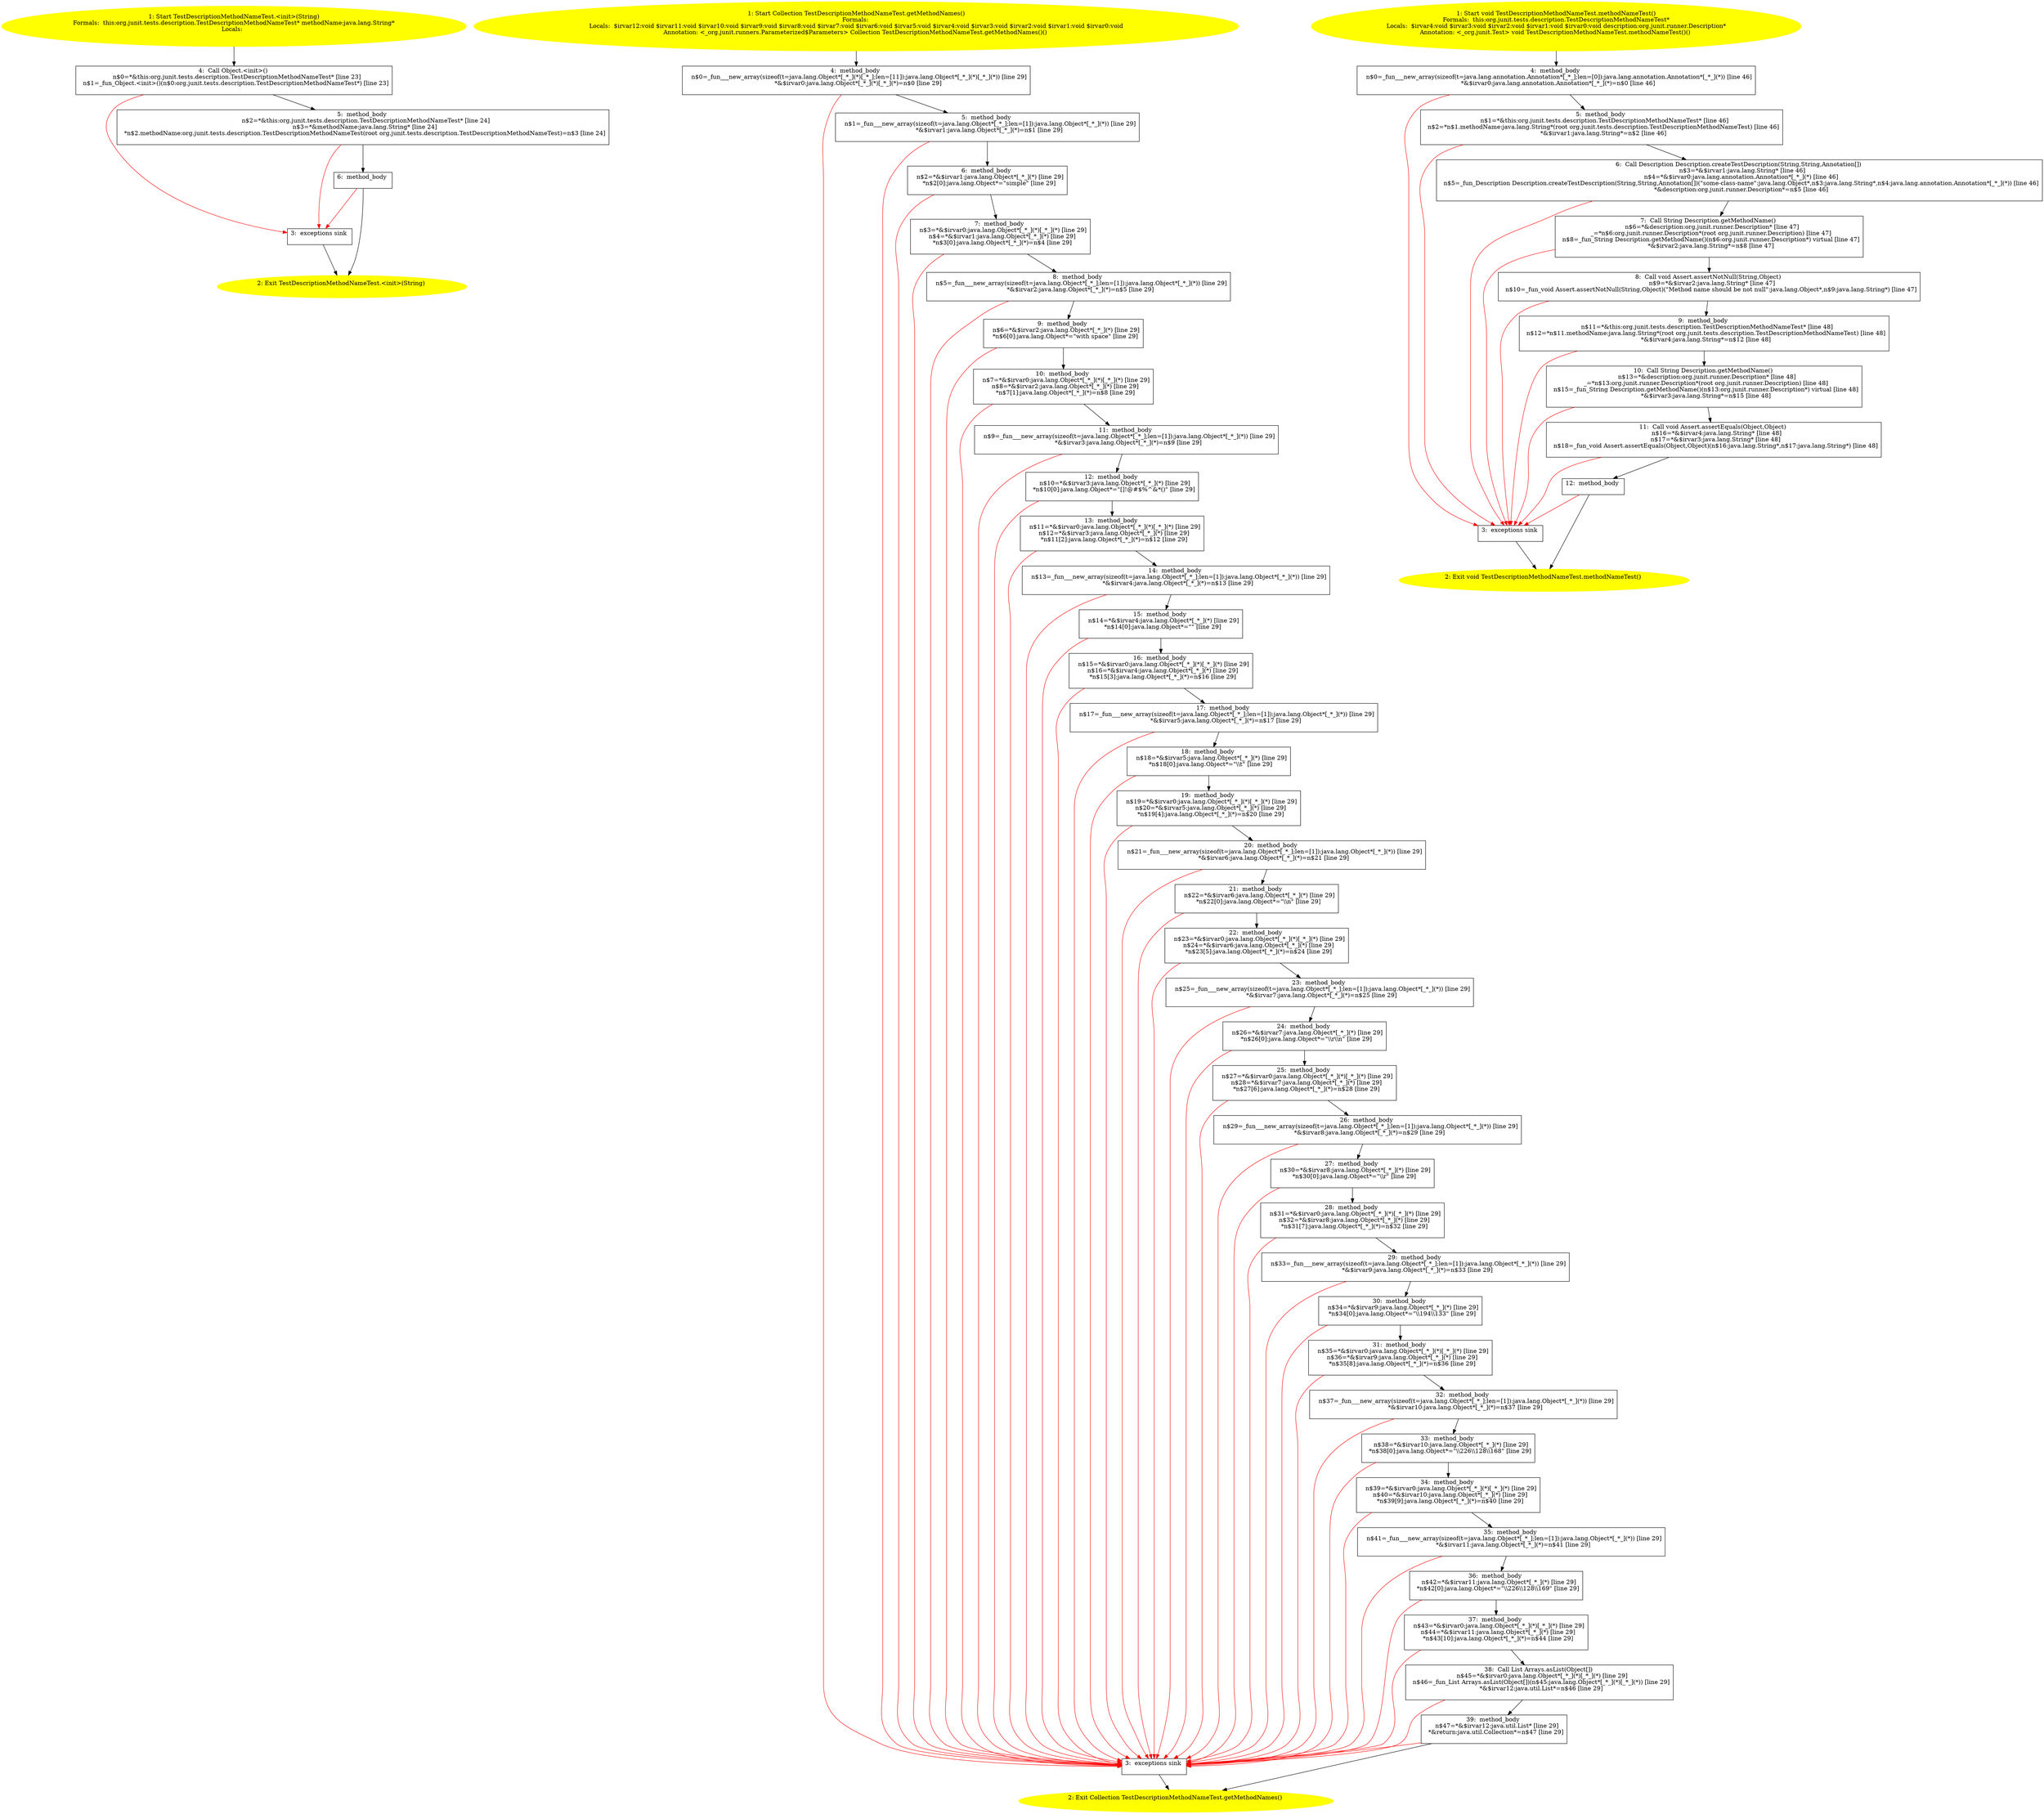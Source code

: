 /* @generated */
digraph cfg {
"org.junit.tests.description.TestDescriptionMethodNameTest.<init>(java.lang.String).e057eb1f409aa6b5078aa62b6afc8c45_1" [label="1: Start TestDescriptionMethodNameTest.<init>(String)\nFormals:  this:org.junit.tests.description.TestDescriptionMethodNameTest* methodName:java.lang.String*\nLocals:  \n  " color=yellow style=filled]
	

	 "org.junit.tests.description.TestDescriptionMethodNameTest.<init>(java.lang.String).e057eb1f409aa6b5078aa62b6afc8c45_1" -> "org.junit.tests.description.TestDescriptionMethodNameTest.<init>(java.lang.String).e057eb1f409aa6b5078aa62b6afc8c45_4" ;
"org.junit.tests.description.TestDescriptionMethodNameTest.<init>(java.lang.String).e057eb1f409aa6b5078aa62b6afc8c45_2" [label="2: Exit TestDescriptionMethodNameTest.<init>(String) \n  " color=yellow style=filled]
	

"org.junit.tests.description.TestDescriptionMethodNameTest.<init>(java.lang.String).e057eb1f409aa6b5078aa62b6afc8c45_3" [label="3:  exceptions sink \n  " shape="box"]
	

	 "org.junit.tests.description.TestDescriptionMethodNameTest.<init>(java.lang.String).e057eb1f409aa6b5078aa62b6afc8c45_3" -> "org.junit.tests.description.TestDescriptionMethodNameTest.<init>(java.lang.String).e057eb1f409aa6b5078aa62b6afc8c45_2" ;
"org.junit.tests.description.TestDescriptionMethodNameTest.<init>(java.lang.String).e057eb1f409aa6b5078aa62b6afc8c45_4" [label="4:  Call Object.<init>() \n   n$0=*&this:org.junit.tests.description.TestDescriptionMethodNameTest* [line 23]\n  n$1=_fun_Object.<init>()(n$0:org.junit.tests.description.TestDescriptionMethodNameTest*) [line 23]\n " shape="box"]
	

	 "org.junit.tests.description.TestDescriptionMethodNameTest.<init>(java.lang.String).e057eb1f409aa6b5078aa62b6afc8c45_4" -> "org.junit.tests.description.TestDescriptionMethodNameTest.<init>(java.lang.String).e057eb1f409aa6b5078aa62b6afc8c45_5" ;
	 "org.junit.tests.description.TestDescriptionMethodNameTest.<init>(java.lang.String).e057eb1f409aa6b5078aa62b6afc8c45_4" -> "org.junit.tests.description.TestDescriptionMethodNameTest.<init>(java.lang.String).e057eb1f409aa6b5078aa62b6afc8c45_3" [color="red" ];
"org.junit.tests.description.TestDescriptionMethodNameTest.<init>(java.lang.String).e057eb1f409aa6b5078aa62b6afc8c45_5" [label="5:  method_body \n   n$2=*&this:org.junit.tests.description.TestDescriptionMethodNameTest* [line 24]\n  n$3=*&methodName:java.lang.String* [line 24]\n  *n$2.methodName:org.junit.tests.description.TestDescriptionMethodNameTest(root org.junit.tests.description.TestDescriptionMethodNameTest)=n$3 [line 24]\n " shape="box"]
	

	 "org.junit.tests.description.TestDescriptionMethodNameTest.<init>(java.lang.String).e057eb1f409aa6b5078aa62b6afc8c45_5" -> "org.junit.tests.description.TestDescriptionMethodNameTest.<init>(java.lang.String).e057eb1f409aa6b5078aa62b6afc8c45_6" ;
	 "org.junit.tests.description.TestDescriptionMethodNameTest.<init>(java.lang.String).e057eb1f409aa6b5078aa62b6afc8c45_5" -> "org.junit.tests.description.TestDescriptionMethodNameTest.<init>(java.lang.String).e057eb1f409aa6b5078aa62b6afc8c45_3" [color="red" ];
"org.junit.tests.description.TestDescriptionMethodNameTest.<init>(java.lang.String).e057eb1f409aa6b5078aa62b6afc8c45_6" [label="6:  method_body \n  " shape="box"]
	

	 "org.junit.tests.description.TestDescriptionMethodNameTest.<init>(java.lang.String).e057eb1f409aa6b5078aa62b6afc8c45_6" -> "org.junit.tests.description.TestDescriptionMethodNameTest.<init>(java.lang.String).e057eb1f409aa6b5078aa62b6afc8c45_2" ;
	 "org.junit.tests.description.TestDescriptionMethodNameTest.<init>(java.lang.String).e057eb1f409aa6b5078aa62b6afc8c45_6" -> "org.junit.tests.description.TestDescriptionMethodNameTest.<init>(java.lang.String).e057eb1f409aa6b5078aa62b6afc8c45_3" [color="red" ];
"org.junit.tests.description.TestDescriptionMethodNameTest.getMethodNames():java.util.Collection.741c9919077178b4e77fc8629b3258a4_1" [label="1: Start Collection TestDescriptionMethodNameTest.getMethodNames()\nFormals: \nLocals:  $irvar12:void $irvar11:void $irvar10:void $irvar9:void $irvar8:void $irvar7:void $irvar6:void $irvar5:void $irvar4:void $irvar3:void $irvar2:void $irvar1:void $irvar0:void\nAnnotation: <_org.junit.runners.Parameterized$Parameters> Collection TestDescriptionMethodNameTest.getMethodNames()() \n  " color=yellow style=filled]
	

	 "org.junit.tests.description.TestDescriptionMethodNameTest.getMethodNames():java.util.Collection.741c9919077178b4e77fc8629b3258a4_1" -> "org.junit.tests.description.TestDescriptionMethodNameTest.getMethodNames():java.util.Collection.741c9919077178b4e77fc8629b3258a4_4" ;
"org.junit.tests.description.TestDescriptionMethodNameTest.getMethodNames():java.util.Collection.741c9919077178b4e77fc8629b3258a4_2" [label="2: Exit Collection TestDescriptionMethodNameTest.getMethodNames() \n  " color=yellow style=filled]
	

"org.junit.tests.description.TestDescriptionMethodNameTest.getMethodNames():java.util.Collection.741c9919077178b4e77fc8629b3258a4_3" [label="3:  exceptions sink \n  " shape="box"]
	

	 "org.junit.tests.description.TestDescriptionMethodNameTest.getMethodNames():java.util.Collection.741c9919077178b4e77fc8629b3258a4_3" -> "org.junit.tests.description.TestDescriptionMethodNameTest.getMethodNames():java.util.Collection.741c9919077178b4e77fc8629b3258a4_2" ;
"org.junit.tests.description.TestDescriptionMethodNameTest.getMethodNames():java.util.Collection.741c9919077178b4e77fc8629b3258a4_4" [label="4:  method_body \n   n$0=_fun___new_array(sizeof(t=java.lang.Object*[_*_](*)[_*_];len=[11]):java.lang.Object*[_*_](*)[_*_](*)) [line 29]\n  *&$irvar0:java.lang.Object*[_*_](*)[_*_](*)=n$0 [line 29]\n " shape="box"]
	

	 "org.junit.tests.description.TestDescriptionMethodNameTest.getMethodNames():java.util.Collection.741c9919077178b4e77fc8629b3258a4_4" -> "org.junit.tests.description.TestDescriptionMethodNameTest.getMethodNames():java.util.Collection.741c9919077178b4e77fc8629b3258a4_5" ;
	 "org.junit.tests.description.TestDescriptionMethodNameTest.getMethodNames():java.util.Collection.741c9919077178b4e77fc8629b3258a4_4" -> "org.junit.tests.description.TestDescriptionMethodNameTest.getMethodNames():java.util.Collection.741c9919077178b4e77fc8629b3258a4_3" [color="red" ];
"org.junit.tests.description.TestDescriptionMethodNameTest.getMethodNames():java.util.Collection.741c9919077178b4e77fc8629b3258a4_5" [label="5:  method_body \n   n$1=_fun___new_array(sizeof(t=java.lang.Object*[_*_];len=[1]):java.lang.Object*[_*_](*)) [line 29]\n  *&$irvar1:java.lang.Object*[_*_](*)=n$1 [line 29]\n " shape="box"]
	

	 "org.junit.tests.description.TestDescriptionMethodNameTest.getMethodNames():java.util.Collection.741c9919077178b4e77fc8629b3258a4_5" -> "org.junit.tests.description.TestDescriptionMethodNameTest.getMethodNames():java.util.Collection.741c9919077178b4e77fc8629b3258a4_6" ;
	 "org.junit.tests.description.TestDescriptionMethodNameTest.getMethodNames():java.util.Collection.741c9919077178b4e77fc8629b3258a4_5" -> "org.junit.tests.description.TestDescriptionMethodNameTest.getMethodNames():java.util.Collection.741c9919077178b4e77fc8629b3258a4_3" [color="red" ];
"org.junit.tests.description.TestDescriptionMethodNameTest.getMethodNames():java.util.Collection.741c9919077178b4e77fc8629b3258a4_6" [label="6:  method_body \n   n$2=*&$irvar1:java.lang.Object*[_*_](*) [line 29]\n  *n$2[0]:java.lang.Object*=\"simple\" [line 29]\n " shape="box"]
	

	 "org.junit.tests.description.TestDescriptionMethodNameTest.getMethodNames():java.util.Collection.741c9919077178b4e77fc8629b3258a4_6" -> "org.junit.tests.description.TestDescriptionMethodNameTest.getMethodNames():java.util.Collection.741c9919077178b4e77fc8629b3258a4_7" ;
	 "org.junit.tests.description.TestDescriptionMethodNameTest.getMethodNames():java.util.Collection.741c9919077178b4e77fc8629b3258a4_6" -> "org.junit.tests.description.TestDescriptionMethodNameTest.getMethodNames():java.util.Collection.741c9919077178b4e77fc8629b3258a4_3" [color="red" ];
"org.junit.tests.description.TestDescriptionMethodNameTest.getMethodNames():java.util.Collection.741c9919077178b4e77fc8629b3258a4_7" [label="7:  method_body \n   n$3=*&$irvar0:java.lang.Object*[_*_](*)[_*_](*) [line 29]\n  n$4=*&$irvar1:java.lang.Object*[_*_](*) [line 29]\n  *n$3[0]:java.lang.Object*[_*_](*)=n$4 [line 29]\n " shape="box"]
	

	 "org.junit.tests.description.TestDescriptionMethodNameTest.getMethodNames():java.util.Collection.741c9919077178b4e77fc8629b3258a4_7" -> "org.junit.tests.description.TestDescriptionMethodNameTest.getMethodNames():java.util.Collection.741c9919077178b4e77fc8629b3258a4_8" ;
	 "org.junit.tests.description.TestDescriptionMethodNameTest.getMethodNames():java.util.Collection.741c9919077178b4e77fc8629b3258a4_7" -> "org.junit.tests.description.TestDescriptionMethodNameTest.getMethodNames():java.util.Collection.741c9919077178b4e77fc8629b3258a4_3" [color="red" ];
"org.junit.tests.description.TestDescriptionMethodNameTest.getMethodNames():java.util.Collection.741c9919077178b4e77fc8629b3258a4_8" [label="8:  method_body \n   n$5=_fun___new_array(sizeof(t=java.lang.Object*[_*_];len=[1]):java.lang.Object*[_*_](*)) [line 29]\n  *&$irvar2:java.lang.Object*[_*_](*)=n$5 [line 29]\n " shape="box"]
	

	 "org.junit.tests.description.TestDescriptionMethodNameTest.getMethodNames():java.util.Collection.741c9919077178b4e77fc8629b3258a4_8" -> "org.junit.tests.description.TestDescriptionMethodNameTest.getMethodNames():java.util.Collection.741c9919077178b4e77fc8629b3258a4_9" ;
	 "org.junit.tests.description.TestDescriptionMethodNameTest.getMethodNames():java.util.Collection.741c9919077178b4e77fc8629b3258a4_8" -> "org.junit.tests.description.TestDescriptionMethodNameTest.getMethodNames():java.util.Collection.741c9919077178b4e77fc8629b3258a4_3" [color="red" ];
"org.junit.tests.description.TestDescriptionMethodNameTest.getMethodNames():java.util.Collection.741c9919077178b4e77fc8629b3258a4_9" [label="9:  method_body \n   n$6=*&$irvar2:java.lang.Object*[_*_](*) [line 29]\n  *n$6[0]:java.lang.Object*=\"with space\" [line 29]\n " shape="box"]
	

	 "org.junit.tests.description.TestDescriptionMethodNameTest.getMethodNames():java.util.Collection.741c9919077178b4e77fc8629b3258a4_9" -> "org.junit.tests.description.TestDescriptionMethodNameTest.getMethodNames():java.util.Collection.741c9919077178b4e77fc8629b3258a4_10" ;
	 "org.junit.tests.description.TestDescriptionMethodNameTest.getMethodNames():java.util.Collection.741c9919077178b4e77fc8629b3258a4_9" -> "org.junit.tests.description.TestDescriptionMethodNameTest.getMethodNames():java.util.Collection.741c9919077178b4e77fc8629b3258a4_3" [color="red" ];
"org.junit.tests.description.TestDescriptionMethodNameTest.getMethodNames():java.util.Collection.741c9919077178b4e77fc8629b3258a4_10" [label="10:  method_body \n   n$7=*&$irvar0:java.lang.Object*[_*_](*)[_*_](*) [line 29]\n  n$8=*&$irvar2:java.lang.Object*[_*_](*) [line 29]\n  *n$7[1]:java.lang.Object*[_*_](*)=n$8 [line 29]\n " shape="box"]
	

	 "org.junit.tests.description.TestDescriptionMethodNameTest.getMethodNames():java.util.Collection.741c9919077178b4e77fc8629b3258a4_10" -> "org.junit.tests.description.TestDescriptionMethodNameTest.getMethodNames():java.util.Collection.741c9919077178b4e77fc8629b3258a4_11" ;
	 "org.junit.tests.description.TestDescriptionMethodNameTest.getMethodNames():java.util.Collection.741c9919077178b4e77fc8629b3258a4_10" -> "org.junit.tests.description.TestDescriptionMethodNameTest.getMethodNames():java.util.Collection.741c9919077178b4e77fc8629b3258a4_3" [color="red" ];
"org.junit.tests.description.TestDescriptionMethodNameTest.getMethodNames():java.util.Collection.741c9919077178b4e77fc8629b3258a4_11" [label="11:  method_body \n   n$9=_fun___new_array(sizeof(t=java.lang.Object*[_*_];len=[1]):java.lang.Object*[_*_](*)) [line 29]\n  *&$irvar3:java.lang.Object*[_*_](*)=n$9 [line 29]\n " shape="box"]
	

	 "org.junit.tests.description.TestDescriptionMethodNameTest.getMethodNames():java.util.Collection.741c9919077178b4e77fc8629b3258a4_11" -> "org.junit.tests.description.TestDescriptionMethodNameTest.getMethodNames():java.util.Collection.741c9919077178b4e77fc8629b3258a4_12" ;
	 "org.junit.tests.description.TestDescriptionMethodNameTest.getMethodNames():java.util.Collection.741c9919077178b4e77fc8629b3258a4_11" -> "org.junit.tests.description.TestDescriptionMethodNameTest.getMethodNames():java.util.Collection.741c9919077178b4e77fc8629b3258a4_3" [color="red" ];
"org.junit.tests.description.TestDescriptionMethodNameTest.getMethodNames():java.util.Collection.741c9919077178b4e77fc8629b3258a4_12" [label="12:  method_body \n   n$10=*&$irvar3:java.lang.Object*[_*_](*) [line 29]\n  *n$10[0]:java.lang.Object*=\"[]!@#$%^&*()\" [line 29]\n " shape="box"]
	

	 "org.junit.tests.description.TestDescriptionMethodNameTest.getMethodNames():java.util.Collection.741c9919077178b4e77fc8629b3258a4_12" -> "org.junit.tests.description.TestDescriptionMethodNameTest.getMethodNames():java.util.Collection.741c9919077178b4e77fc8629b3258a4_13" ;
	 "org.junit.tests.description.TestDescriptionMethodNameTest.getMethodNames():java.util.Collection.741c9919077178b4e77fc8629b3258a4_12" -> "org.junit.tests.description.TestDescriptionMethodNameTest.getMethodNames():java.util.Collection.741c9919077178b4e77fc8629b3258a4_3" [color="red" ];
"org.junit.tests.description.TestDescriptionMethodNameTest.getMethodNames():java.util.Collection.741c9919077178b4e77fc8629b3258a4_13" [label="13:  method_body \n   n$11=*&$irvar0:java.lang.Object*[_*_](*)[_*_](*) [line 29]\n  n$12=*&$irvar3:java.lang.Object*[_*_](*) [line 29]\n  *n$11[2]:java.lang.Object*[_*_](*)=n$12 [line 29]\n " shape="box"]
	

	 "org.junit.tests.description.TestDescriptionMethodNameTest.getMethodNames():java.util.Collection.741c9919077178b4e77fc8629b3258a4_13" -> "org.junit.tests.description.TestDescriptionMethodNameTest.getMethodNames():java.util.Collection.741c9919077178b4e77fc8629b3258a4_14" ;
	 "org.junit.tests.description.TestDescriptionMethodNameTest.getMethodNames():java.util.Collection.741c9919077178b4e77fc8629b3258a4_13" -> "org.junit.tests.description.TestDescriptionMethodNameTest.getMethodNames():java.util.Collection.741c9919077178b4e77fc8629b3258a4_3" [color="red" ];
"org.junit.tests.description.TestDescriptionMethodNameTest.getMethodNames():java.util.Collection.741c9919077178b4e77fc8629b3258a4_14" [label="14:  method_body \n   n$13=_fun___new_array(sizeof(t=java.lang.Object*[_*_];len=[1]):java.lang.Object*[_*_](*)) [line 29]\n  *&$irvar4:java.lang.Object*[_*_](*)=n$13 [line 29]\n " shape="box"]
	

	 "org.junit.tests.description.TestDescriptionMethodNameTest.getMethodNames():java.util.Collection.741c9919077178b4e77fc8629b3258a4_14" -> "org.junit.tests.description.TestDescriptionMethodNameTest.getMethodNames():java.util.Collection.741c9919077178b4e77fc8629b3258a4_15" ;
	 "org.junit.tests.description.TestDescriptionMethodNameTest.getMethodNames():java.util.Collection.741c9919077178b4e77fc8629b3258a4_14" -> "org.junit.tests.description.TestDescriptionMethodNameTest.getMethodNames():java.util.Collection.741c9919077178b4e77fc8629b3258a4_3" [color="red" ];
"org.junit.tests.description.TestDescriptionMethodNameTest.getMethodNames():java.util.Collection.741c9919077178b4e77fc8629b3258a4_15" [label="15:  method_body \n   n$14=*&$irvar4:java.lang.Object*[_*_](*) [line 29]\n  *n$14[0]:java.lang.Object*=\"\" [line 29]\n " shape="box"]
	

	 "org.junit.tests.description.TestDescriptionMethodNameTest.getMethodNames():java.util.Collection.741c9919077178b4e77fc8629b3258a4_15" -> "org.junit.tests.description.TestDescriptionMethodNameTest.getMethodNames():java.util.Collection.741c9919077178b4e77fc8629b3258a4_16" ;
	 "org.junit.tests.description.TestDescriptionMethodNameTest.getMethodNames():java.util.Collection.741c9919077178b4e77fc8629b3258a4_15" -> "org.junit.tests.description.TestDescriptionMethodNameTest.getMethodNames():java.util.Collection.741c9919077178b4e77fc8629b3258a4_3" [color="red" ];
"org.junit.tests.description.TestDescriptionMethodNameTest.getMethodNames():java.util.Collection.741c9919077178b4e77fc8629b3258a4_16" [label="16:  method_body \n   n$15=*&$irvar0:java.lang.Object*[_*_](*)[_*_](*) [line 29]\n  n$16=*&$irvar4:java.lang.Object*[_*_](*) [line 29]\n  *n$15[3]:java.lang.Object*[_*_](*)=n$16 [line 29]\n " shape="box"]
	

	 "org.junit.tests.description.TestDescriptionMethodNameTest.getMethodNames():java.util.Collection.741c9919077178b4e77fc8629b3258a4_16" -> "org.junit.tests.description.TestDescriptionMethodNameTest.getMethodNames():java.util.Collection.741c9919077178b4e77fc8629b3258a4_17" ;
	 "org.junit.tests.description.TestDescriptionMethodNameTest.getMethodNames():java.util.Collection.741c9919077178b4e77fc8629b3258a4_16" -> "org.junit.tests.description.TestDescriptionMethodNameTest.getMethodNames():java.util.Collection.741c9919077178b4e77fc8629b3258a4_3" [color="red" ];
"org.junit.tests.description.TestDescriptionMethodNameTest.getMethodNames():java.util.Collection.741c9919077178b4e77fc8629b3258a4_17" [label="17:  method_body \n   n$17=_fun___new_array(sizeof(t=java.lang.Object*[_*_];len=[1]):java.lang.Object*[_*_](*)) [line 29]\n  *&$irvar5:java.lang.Object*[_*_](*)=n$17 [line 29]\n " shape="box"]
	

	 "org.junit.tests.description.TestDescriptionMethodNameTest.getMethodNames():java.util.Collection.741c9919077178b4e77fc8629b3258a4_17" -> "org.junit.tests.description.TestDescriptionMethodNameTest.getMethodNames():java.util.Collection.741c9919077178b4e77fc8629b3258a4_18" ;
	 "org.junit.tests.description.TestDescriptionMethodNameTest.getMethodNames():java.util.Collection.741c9919077178b4e77fc8629b3258a4_17" -> "org.junit.tests.description.TestDescriptionMethodNameTest.getMethodNames():java.util.Collection.741c9919077178b4e77fc8629b3258a4_3" [color="red" ];
"org.junit.tests.description.TestDescriptionMethodNameTest.getMethodNames():java.util.Collection.741c9919077178b4e77fc8629b3258a4_18" [label="18:  method_body \n   n$18=*&$irvar5:java.lang.Object*[_*_](*) [line 29]\n  *n$18[0]:java.lang.Object*=\"\\\\t\" [line 29]\n " shape="box"]
	

	 "org.junit.tests.description.TestDescriptionMethodNameTest.getMethodNames():java.util.Collection.741c9919077178b4e77fc8629b3258a4_18" -> "org.junit.tests.description.TestDescriptionMethodNameTest.getMethodNames():java.util.Collection.741c9919077178b4e77fc8629b3258a4_19" ;
	 "org.junit.tests.description.TestDescriptionMethodNameTest.getMethodNames():java.util.Collection.741c9919077178b4e77fc8629b3258a4_18" -> "org.junit.tests.description.TestDescriptionMethodNameTest.getMethodNames():java.util.Collection.741c9919077178b4e77fc8629b3258a4_3" [color="red" ];
"org.junit.tests.description.TestDescriptionMethodNameTest.getMethodNames():java.util.Collection.741c9919077178b4e77fc8629b3258a4_19" [label="19:  method_body \n   n$19=*&$irvar0:java.lang.Object*[_*_](*)[_*_](*) [line 29]\n  n$20=*&$irvar5:java.lang.Object*[_*_](*) [line 29]\n  *n$19[4]:java.lang.Object*[_*_](*)=n$20 [line 29]\n " shape="box"]
	

	 "org.junit.tests.description.TestDescriptionMethodNameTest.getMethodNames():java.util.Collection.741c9919077178b4e77fc8629b3258a4_19" -> "org.junit.tests.description.TestDescriptionMethodNameTest.getMethodNames():java.util.Collection.741c9919077178b4e77fc8629b3258a4_20" ;
	 "org.junit.tests.description.TestDescriptionMethodNameTest.getMethodNames():java.util.Collection.741c9919077178b4e77fc8629b3258a4_19" -> "org.junit.tests.description.TestDescriptionMethodNameTest.getMethodNames():java.util.Collection.741c9919077178b4e77fc8629b3258a4_3" [color="red" ];
"org.junit.tests.description.TestDescriptionMethodNameTest.getMethodNames():java.util.Collection.741c9919077178b4e77fc8629b3258a4_20" [label="20:  method_body \n   n$21=_fun___new_array(sizeof(t=java.lang.Object*[_*_];len=[1]):java.lang.Object*[_*_](*)) [line 29]\n  *&$irvar6:java.lang.Object*[_*_](*)=n$21 [line 29]\n " shape="box"]
	

	 "org.junit.tests.description.TestDescriptionMethodNameTest.getMethodNames():java.util.Collection.741c9919077178b4e77fc8629b3258a4_20" -> "org.junit.tests.description.TestDescriptionMethodNameTest.getMethodNames():java.util.Collection.741c9919077178b4e77fc8629b3258a4_21" ;
	 "org.junit.tests.description.TestDescriptionMethodNameTest.getMethodNames():java.util.Collection.741c9919077178b4e77fc8629b3258a4_20" -> "org.junit.tests.description.TestDescriptionMethodNameTest.getMethodNames():java.util.Collection.741c9919077178b4e77fc8629b3258a4_3" [color="red" ];
"org.junit.tests.description.TestDescriptionMethodNameTest.getMethodNames():java.util.Collection.741c9919077178b4e77fc8629b3258a4_21" [label="21:  method_body \n   n$22=*&$irvar6:java.lang.Object*[_*_](*) [line 29]\n  *n$22[0]:java.lang.Object*=\"\\\\n\" [line 29]\n " shape="box"]
	

	 "org.junit.tests.description.TestDescriptionMethodNameTest.getMethodNames():java.util.Collection.741c9919077178b4e77fc8629b3258a4_21" -> "org.junit.tests.description.TestDescriptionMethodNameTest.getMethodNames():java.util.Collection.741c9919077178b4e77fc8629b3258a4_22" ;
	 "org.junit.tests.description.TestDescriptionMethodNameTest.getMethodNames():java.util.Collection.741c9919077178b4e77fc8629b3258a4_21" -> "org.junit.tests.description.TestDescriptionMethodNameTest.getMethodNames():java.util.Collection.741c9919077178b4e77fc8629b3258a4_3" [color="red" ];
"org.junit.tests.description.TestDescriptionMethodNameTest.getMethodNames():java.util.Collection.741c9919077178b4e77fc8629b3258a4_22" [label="22:  method_body \n   n$23=*&$irvar0:java.lang.Object*[_*_](*)[_*_](*) [line 29]\n  n$24=*&$irvar6:java.lang.Object*[_*_](*) [line 29]\n  *n$23[5]:java.lang.Object*[_*_](*)=n$24 [line 29]\n " shape="box"]
	

	 "org.junit.tests.description.TestDescriptionMethodNameTest.getMethodNames():java.util.Collection.741c9919077178b4e77fc8629b3258a4_22" -> "org.junit.tests.description.TestDescriptionMethodNameTest.getMethodNames():java.util.Collection.741c9919077178b4e77fc8629b3258a4_23" ;
	 "org.junit.tests.description.TestDescriptionMethodNameTest.getMethodNames():java.util.Collection.741c9919077178b4e77fc8629b3258a4_22" -> "org.junit.tests.description.TestDescriptionMethodNameTest.getMethodNames():java.util.Collection.741c9919077178b4e77fc8629b3258a4_3" [color="red" ];
"org.junit.tests.description.TestDescriptionMethodNameTest.getMethodNames():java.util.Collection.741c9919077178b4e77fc8629b3258a4_23" [label="23:  method_body \n   n$25=_fun___new_array(sizeof(t=java.lang.Object*[_*_];len=[1]):java.lang.Object*[_*_](*)) [line 29]\n  *&$irvar7:java.lang.Object*[_*_](*)=n$25 [line 29]\n " shape="box"]
	

	 "org.junit.tests.description.TestDescriptionMethodNameTest.getMethodNames():java.util.Collection.741c9919077178b4e77fc8629b3258a4_23" -> "org.junit.tests.description.TestDescriptionMethodNameTest.getMethodNames():java.util.Collection.741c9919077178b4e77fc8629b3258a4_24" ;
	 "org.junit.tests.description.TestDescriptionMethodNameTest.getMethodNames():java.util.Collection.741c9919077178b4e77fc8629b3258a4_23" -> "org.junit.tests.description.TestDescriptionMethodNameTest.getMethodNames():java.util.Collection.741c9919077178b4e77fc8629b3258a4_3" [color="red" ];
"org.junit.tests.description.TestDescriptionMethodNameTest.getMethodNames():java.util.Collection.741c9919077178b4e77fc8629b3258a4_24" [label="24:  method_body \n   n$26=*&$irvar7:java.lang.Object*[_*_](*) [line 29]\n  *n$26[0]:java.lang.Object*=\"\\\\r\\\\n\" [line 29]\n " shape="box"]
	

	 "org.junit.tests.description.TestDescriptionMethodNameTest.getMethodNames():java.util.Collection.741c9919077178b4e77fc8629b3258a4_24" -> "org.junit.tests.description.TestDescriptionMethodNameTest.getMethodNames():java.util.Collection.741c9919077178b4e77fc8629b3258a4_25" ;
	 "org.junit.tests.description.TestDescriptionMethodNameTest.getMethodNames():java.util.Collection.741c9919077178b4e77fc8629b3258a4_24" -> "org.junit.tests.description.TestDescriptionMethodNameTest.getMethodNames():java.util.Collection.741c9919077178b4e77fc8629b3258a4_3" [color="red" ];
"org.junit.tests.description.TestDescriptionMethodNameTest.getMethodNames():java.util.Collection.741c9919077178b4e77fc8629b3258a4_25" [label="25:  method_body \n   n$27=*&$irvar0:java.lang.Object*[_*_](*)[_*_](*) [line 29]\n  n$28=*&$irvar7:java.lang.Object*[_*_](*) [line 29]\n  *n$27[6]:java.lang.Object*[_*_](*)=n$28 [line 29]\n " shape="box"]
	

	 "org.junit.tests.description.TestDescriptionMethodNameTest.getMethodNames():java.util.Collection.741c9919077178b4e77fc8629b3258a4_25" -> "org.junit.tests.description.TestDescriptionMethodNameTest.getMethodNames():java.util.Collection.741c9919077178b4e77fc8629b3258a4_26" ;
	 "org.junit.tests.description.TestDescriptionMethodNameTest.getMethodNames():java.util.Collection.741c9919077178b4e77fc8629b3258a4_25" -> "org.junit.tests.description.TestDescriptionMethodNameTest.getMethodNames():java.util.Collection.741c9919077178b4e77fc8629b3258a4_3" [color="red" ];
"org.junit.tests.description.TestDescriptionMethodNameTest.getMethodNames():java.util.Collection.741c9919077178b4e77fc8629b3258a4_26" [label="26:  method_body \n   n$29=_fun___new_array(sizeof(t=java.lang.Object*[_*_];len=[1]):java.lang.Object*[_*_](*)) [line 29]\n  *&$irvar8:java.lang.Object*[_*_](*)=n$29 [line 29]\n " shape="box"]
	

	 "org.junit.tests.description.TestDescriptionMethodNameTest.getMethodNames():java.util.Collection.741c9919077178b4e77fc8629b3258a4_26" -> "org.junit.tests.description.TestDescriptionMethodNameTest.getMethodNames():java.util.Collection.741c9919077178b4e77fc8629b3258a4_27" ;
	 "org.junit.tests.description.TestDescriptionMethodNameTest.getMethodNames():java.util.Collection.741c9919077178b4e77fc8629b3258a4_26" -> "org.junit.tests.description.TestDescriptionMethodNameTest.getMethodNames():java.util.Collection.741c9919077178b4e77fc8629b3258a4_3" [color="red" ];
"org.junit.tests.description.TestDescriptionMethodNameTest.getMethodNames():java.util.Collection.741c9919077178b4e77fc8629b3258a4_27" [label="27:  method_body \n   n$30=*&$irvar8:java.lang.Object*[_*_](*) [line 29]\n  *n$30[0]:java.lang.Object*=\"\\\\r\" [line 29]\n " shape="box"]
	

	 "org.junit.tests.description.TestDescriptionMethodNameTest.getMethodNames():java.util.Collection.741c9919077178b4e77fc8629b3258a4_27" -> "org.junit.tests.description.TestDescriptionMethodNameTest.getMethodNames():java.util.Collection.741c9919077178b4e77fc8629b3258a4_28" ;
	 "org.junit.tests.description.TestDescriptionMethodNameTest.getMethodNames():java.util.Collection.741c9919077178b4e77fc8629b3258a4_27" -> "org.junit.tests.description.TestDescriptionMethodNameTest.getMethodNames():java.util.Collection.741c9919077178b4e77fc8629b3258a4_3" [color="red" ];
"org.junit.tests.description.TestDescriptionMethodNameTest.getMethodNames():java.util.Collection.741c9919077178b4e77fc8629b3258a4_28" [label="28:  method_body \n   n$31=*&$irvar0:java.lang.Object*[_*_](*)[_*_](*) [line 29]\n  n$32=*&$irvar8:java.lang.Object*[_*_](*) [line 29]\n  *n$31[7]:java.lang.Object*[_*_](*)=n$32 [line 29]\n " shape="box"]
	

	 "org.junit.tests.description.TestDescriptionMethodNameTest.getMethodNames():java.util.Collection.741c9919077178b4e77fc8629b3258a4_28" -> "org.junit.tests.description.TestDescriptionMethodNameTest.getMethodNames():java.util.Collection.741c9919077178b4e77fc8629b3258a4_29" ;
	 "org.junit.tests.description.TestDescriptionMethodNameTest.getMethodNames():java.util.Collection.741c9919077178b4e77fc8629b3258a4_28" -> "org.junit.tests.description.TestDescriptionMethodNameTest.getMethodNames():java.util.Collection.741c9919077178b4e77fc8629b3258a4_3" [color="red" ];
"org.junit.tests.description.TestDescriptionMethodNameTest.getMethodNames():java.util.Collection.741c9919077178b4e77fc8629b3258a4_29" [label="29:  method_body \n   n$33=_fun___new_array(sizeof(t=java.lang.Object*[_*_];len=[1]):java.lang.Object*[_*_](*)) [line 29]\n  *&$irvar9:java.lang.Object*[_*_](*)=n$33 [line 29]\n " shape="box"]
	

	 "org.junit.tests.description.TestDescriptionMethodNameTest.getMethodNames():java.util.Collection.741c9919077178b4e77fc8629b3258a4_29" -> "org.junit.tests.description.TestDescriptionMethodNameTest.getMethodNames():java.util.Collection.741c9919077178b4e77fc8629b3258a4_30" ;
	 "org.junit.tests.description.TestDescriptionMethodNameTest.getMethodNames():java.util.Collection.741c9919077178b4e77fc8629b3258a4_29" -> "org.junit.tests.description.TestDescriptionMethodNameTest.getMethodNames():java.util.Collection.741c9919077178b4e77fc8629b3258a4_3" [color="red" ];
"org.junit.tests.description.TestDescriptionMethodNameTest.getMethodNames():java.util.Collection.741c9919077178b4e77fc8629b3258a4_30" [label="30:  method_body \n   n$34=*&$irvar9:java.lang.Object*[_*_](*) [line 29]\n  *n$34[0]:java.lang.Object*=\"\\\\194\\\\133\" [line 29]\n " shape="box"]
	

	 "org.junit.tests.description.TestDescriptionMethodNameTest.getMethodNames():java.util.Collection.741c9919077178b4e77fc8629b3258a4_30" -> "org.junit.tests.description.TestDescriptionMethodNameTest.getMethodNames():java.util.Collection.741c9919077178b4e77fc8629b3258a4_31" ;
	 "org.junit.tests.description.TestDescriptionMethodNameTest.getMethodNames():java.util.Collection.741c9919077178b4e77fc8629b3258a4_30" -> "org.junit.tests.description.TestDescriptionMethodNameTest.getMethodNames():java.util.Collection.741c9919077178b4e77fc8629b3258a4_3" [color="red" ];
"org.junit.tests.description.TestDescriptionMethodNameTest.getMethodNames():java.util.Collection.741c9919077178b4e77fc8629b3258a4_31" [label="31:  method_body \n   n$35=*&$irvar0:java.lang.Object*[_*_](*)[_*_](*) [line 29]\n  n$36=*&$irvar9:java.lang.Object*[_*_](*) [line 29]\n  *n$35[8]:java.lang.Object*[_*_](*)=n$36 [line 29]\n " shape="box"]
	

	 "org.junit.tests.description.TestDescriptionMethodNameTest.getMethodNames():java.util.Collection.741c9919077178b4e77fc8629b3258a4_31" -> "org.junit.tests.description.TestDescriptionMethodNameTest.getMethodNames():java.util.Collection.741c9919077178b4e77fc8629b3258a4_32" ;
	 "org.junit.tests.description.TestDescriptionMethodNameTest.getMethodNames():java.util.Collection.741c9919077178b4e77fc8629b3258a4_31" -> "org.junit.tests.description.TestDescriptionMethodNameTest.getMethodNames():java.util.Collection.741c9919077178b4e77fc8629b3258a4_3" [color="red" ];
"org.junit.tests.description.TestDescriptionMethodNameTest.getMethodNames():java.util.Collection.741c9919077178b4e77fc8629b3258a4_32" [label="32:  method_body \n   n$37=_fun___new_array(sizeof(t=java.lang.Object*[_*_];len=[1]):java.lang.Object*[_*_](*)) [line 29]\n  *&$irvar10:java.lang.Object*[_*_](*)=n$37 [line 29]\n " shape="box"]
	

	 "org.junit.tests.description.TestDescriptionMethodNameTest.getMethodNames():java.util.Collection.741c9919077178b4e77fc8629b3258a4_32" -> "org.junit.tests.description.TestDescriptionMethodNameTest.getMethodNames():java.util.Collection.741c9919077178b4e77fc8629b3258a4_33" ;
	 "org.junit.tests.description.TestDescriptionMethodNameTest.getMethodNames():java.util.Collection.741c9919077178b4e77fc8629b3258a4_32" -> "org.junit.tests.description.TestDescriptionMethodNameTest.getMethodNames():java.util.Collection.741c9919077178b4e77fc8629b3258a4_3" [color="red" ];
"org.junit.tests.description.TestDescriptionMethodNameTest.getMethodNames():java.util.Collection.741c9919077178b4e77fc8629b3258a4_33" [label="33:  method_body \n   n$38=*&$irvar10:java.lang.Object*[_*_](*) [line 29]\n  *n$38[0]:java.lang.Object*=\"\\\\226\\\\128\\\\168\" [line 29]\n " shape="box"]
	

	 "org.junit.tests.description.TestDescriptionMethodNameTest.getMethodNames():java.util.Collection.741c9919077178b4e77fc8629b3258a4_33" -> "org.junit.tests.description.TestDescriptionMethodNameTest.getMethodNames():java.util.Collection.741c9919077178b4e77fc8629b3258a4_34" ;
	 "org.junit.tests.description.TestDescriptionMethodNameTest.getMethodNames():java.util.Collection.741c9919077178b4e77fc8629b3258a4_33" -> "org.junit.tests.description.TestDescriptionMethodNameTest.getMethodNames():java.util.Collection.741c9919077178b4e77fc8629b3258a4_3" [color="red" ];
"org.junit.tests.description.TestDescriptionMethodNameTest.getMethodNames():java.util.Collection.741c9919077178b4e77fc8629b3258a4_34" [label="34:  method_body \n   n$39=*&$irvar0:java.lang.Object*[_*_](*)[_*_](*) [line 29]\n  n$40=*&$irvar10:java.lang.Object*[_*_](*) [line 29]\n  *n$39[9]:java.lang.Object*[_*_](*)=n$40 [line 29]\n " shape="box"]
	

	 "org.junit.tests.description.TestDescriptionMethodNameTest.getMethodNames():java.util.Collection.741c9919077178b4e77fc8629b3258a4_34" -> "org.junit.tests.description.TestDescriptionMethodNameTest.getMethodNames():java.util.Collection.741c9919077178b4e77fc8629b3258a4_35" ;
	 "org.junit.tests.description.TestDescriptionMethodNameTest.getMethodNames():java.util.Collection.741c9919077178b4e77fc8629b3258a4_34" -> "org.junit.tests.description.TestDescriptionMethodNameTest.getMethodNames():java.util.Collection.741c9919077178b4e77fc8629b3258a4_3" [color="red" ];
"org.junit.tests.description.TestDescriptionMethodNameTest.getMethodNames():java.util.Collection.741c9919077178b4e77fc8629b3258a4_35" [label="35:  method_body \n   n$41=_fun___new_array(sizeof(t=java.lang.Object*[_*_];len=[1]):java.lang.Object*[_*_](*)) [line 29]\n  *&$irvar11:java.lang.Object*[_*_](*)=n$41 [line 29]\n " shape="box"]
	

	 "org.junit.tests.description.TestDescriptionMethodNameTest.getMethodNames():java.util.Collection.741c9919077178b4e77fc8629b3258a4_35" -> "org.junit.tests.description.TestDescriptionMethodNameTest.getMethodNames():java.util.Collection.741c9919077178b4e77fc8629b3258a4_36" ;
	 "org.junit.tests.description.TestDescriptionMethodNameTest.getMethodNames():java.util.Collection.741c9919077178b4e77fc8629b3258a4_35" -> "org.junit.tests.description.TestDescriptionMethodNameTest.getMethodNames():java.util.Collection.741c9919077178b4e77fc8629b3258a4_3" [color="red" ];
"org.junit.tests.description.TestDescriptionMethodNameTest.getMethodNames():java.util.Collection.741c9919077178b4e77fc8629b3258a4_36" [label="36:  method_body \n   n$42=*&$irvar11:java.lang.Object*[_*_](*) [line 29]\n  *n$42[0]:java.lang.Object*=\"\\\\226\\\\128\\\\169\" [line 29]\n " shape="box"]
	

	 "org.junit.tests.description.TestDescriptionMethodNameTest.getMethodNames():java.util.Collection.741c9919077178b4e77fc8629b3258a4_36" -> "org.junit.tests.description.TestDescriptionMethodNameTest.getMethodNames():java.util.Collection.741c9919077178b4e77fc8629b3258a4_37" ;
	 "org.junit.tests.description.TestDescriptionMethodNameTest.getMethodNames():java.util.Collection.741c9919077178b4e77fc8629b3258a4_36" -> "org.junit.tests.description.TestDescriptionMethodNameTest.getMethodNames():java.util.Collection.741c9919077178b4e77fc8629b3258a4_3" [color="red" ];
"org.junit.tests.description.TestDescriptionMethodNameTest.getMethodNames():java.util.Collection.741c9919077178b4e77fc8629b3258a4_37" [label="37:  method_body \n   n$43=*&$irvar0:java.lang.Object*[_*_](*)[_*_](*) [line 29]\n  n$44=*&$irvar11:java.lang.Object*[_*_](*) [line 29]\n  *n$43[10]:java.lang.Object*[_*_](*)=n$44 [line 29]\n " shape="box"]
	

	 "org.junit.tests.description.TestDescriptionMethodNameTest.getMethodNames():java.util.Collection.741c9919077178b4e77fc8629b3258a4_37" -> "org.junit.tests.description.TestDescriptionMethodNameTest.getMethodNames():java.util.Collection.741c9919077178b4e77fc8629b3258a4_38" ;
	 "org.junit.tests.description.TestDescriptionMethodNameTest.getMethodNames():java.util.Collection.741c9919077178b4e77fc8629b3258a4_37" -> "org.junit.tests.description.TestDescriptionMethodNameTest.getMethodNames():java.util.Collection.741c9919077178b4e77fc8629b3258a4_3" [color="red" ];
"org.junit.tests.description.TestDescriptionMethodNameTest.getMethodNames():java.util.Collection.741c9919077178b4e77fc8629b3258a4_38" [label="38:  Call List Arrays.asList(Object[]) \n   n$45=*&$irvar0:java.lang.Object*[_*_](*)[_*_](*) [line 29]\n  n$46=_fun_List Arrays.asList(Object[])(n$45:java.lang.Object*[_*_](*)[_*_](*)) [line 29]\n  *&$irvar12:java.util.List*=n$46 [line 29]\n " shape="box"]
	

	 "org.junit.tests.description.TestDescriptionMethodNameTest.getMethodNames():java.util.Collection.741c9919077178b4e77fc8629b3258a4_38" -> "org.junit.tests.description.TestDescriptionMethodNameTest.getMethodNames():java.util.Collection.741c9919077178b4e77fc8629b3258a4_39" ;
	 "org.junit.tests.description.TestDescriptionMethodNameTest.getMethodNames():java.util.Collection.741c9919077178b4e77fc8629b3258a4_38" -> "org.junit.tests.description.TestDescriptionMethodNameTest.getMethodNames():java.util.Collection.741c9919077178b4e77fc8629b3258a4_3" [color="red" ];
"org.junit.tests.description.TestDescriptionMethodNameTest.getMethodNames():java.util.Collection.741c9919077178b4e77fc8629b3258a4_39" [label="39:  method_body \n   n$47=*&$irvar12:java.util.List* [line 29]\n  *&return:java.util.Collection*=n$47 [line 29]\n " shape="box"]
	

	 "org.junit.tests.description.TestDescriptionMethodNameTest.getMethodNames():java.util.Collection.741c9919077178b4e77fc8629b3258a4_39" -> "org.junit.tests.description.TestDescriptionMethodNameTest.getMethodNames():java.util.Collection.741c9919077178b4e77fc8629b3258a4_2" ;
	 "org.junit.tests.description.TestDescriptionMethodNameTest.getMethodNames():java.util.Collection.741c9919077178b4e77fc8629b3258a4_39" -> "org.junit.tests.description.TestDescriptionMethodNameTest.getMethodNames():java.util.Collection.741c9919077178b4e77fc8629b3258a4_3" [color="red" ];
"org.junit.tests.description.TestDescriptionMethodNameTest.methodNameTest():void.a4364b122ff1da40afa013a334b0e16f_1" [label="1: Start void TestDescriptionMethodNameTest.methodNameTest()\nFormals:  this:org.junit.tests.description.TestDescriptionMethodNameTest*\nLocals:  $irvar4:void $irvar3:void $irvar2:void $irvar1:void $irvar0:void description:org.junit.runner.Description*\nAnnotation: <_org.junit.Test> void TestDescriptionMethodNameTest.methodNameTest()() \n  " color=yellow style=filled]
	

	 "org.junit.tests.description.TestDescriptionMethodNameTest.methodNameTest():void.a4364b122ff1da40afa013a334b0e16f_1" -> "org.junit.tests.description.TestDescriptionMethodNameTest.methodNameTest():void.a4364b122ff1da40afa013a334b0e16f_4" ;
"org.junit.tests.description.TestDescriptionMethodNameTest.methodNameTest():void.a4364b122ff1da40afa013a334b0e16f_2" [label="2: Exit void TestDescriptionMethodNameTest.methodNameTest() \n  " color=yellow style=filled]
	

"org.junit.tests.description.TestDescriptionMethodNameTest.methodNameTest():void.a4364b122ff1da40afa013a334b0e16f_3" [label="3:  exceptions sink \n  " shape="box"]
	

	 "org.junit.tests.description.TestDescriptionMethodNameTest.methodNameTest():void.a4364b122ff1da40afa013a334b0e16f_3" -> "org.junit.tests.description.TestDescriptionMethodNameTest.methodNameTest():void.a4364b122ff1da40afa013a334b0e16f_2" ;
"org.junit.tests.description.TestDescriptionMethodNameTest.methodNameTest():void.a4364b122ff1da40afa013a334b0e16f_4" [label="4:  method_body \n   n$0=_fun___new_array(sizeof(t=java.lang.annotation.Annotation*[_*_];len=[0]):java.lang.annotation.Annotation*[_*_](*)) [line 46]\n  *&$irvar0:java.lang.annotation.Annotation*[_*_](*)=n$0 [line 46]\n " shape="box"]
	

	 "org.junit.tests.description.TestDescriptionMethodNameTest.methodNameTest():void.a4364b122ff1da40afa013a334b0e16f_4" -> "org.junit.tests.description.TestDescriptionMethodNameTest.methodNameTest():void.a4364b122ff1da40afa013a334b0e16f_5" ;
	 "org.junit.tests.description.TestDescriptionMethodNameTest.methodNameTest():void.a4364b122ff1da40afa013a334b0e16f_4" -> "org.junit.tests.description.TestDescriptionMethodNameTest.methodNameTest():void.a4364b122ff1da40afa013a334b0e16f_3" [color="red" ];
"org.junit.tests.description.TestDescriptionMethodNameTest.methodNameTest():void.a4364b122ff1da40afa013a334b0e16f_5" [label="5:  method_body \n   n$1=*&this:org.junit.tests.description.TestDescriptionMethodNameTest* [line 46]\n  n$2=*n$1.methodName:java.lang.String*(root org.junit.tests.description.TestDescriptionMethodNameTest) [line 46]\n  *&$irvar1:java.lang.String*=n$2 [line 46]\n " shape="box"]
	

	 "org.junit.tests.description.TestDescriptionMethodNameTest.methodNameTest():void.a4364b122ff1da40afa013a334b0e16f_5" -> "org.junit.tests.description.TestDescriptionMethodNameTest.methodNameTest():void.a4364b122ff1da40afa013a334b0e16f_6" ;
	 "org.junit.tests.description.TestDescriptionMethodNameTest.methodNameTest():void.a4364b122ff1da40afa013a334b0e16f_5" -> "org.junit.tests.description.TestDescriptionMethodNameTest.methodNameTest():void.a4364b122ff1da40afa013a334b0e16f_3" [color="red" ];
"org.junit.tests.description.TestDescriptionMethodNameTest.methodNameTest():void.a4364b122ff1da40afa013a334b0e16f_6" [label="6:  Call Description Description.createTestDescription(String,String,Annotation[]) \n   n$3=*&$irvar1:java.lang.String* [line 46]\n  n$4=*&$irvar0:java.lang.annotation.Annotation*[_*_](*) [line 46]\n  n$5=_fun_Description Description.createTestDescription(String,String,Annotation[])(\"some-class-name\":java.lang.Object*,n$3:java.lang.String*,n$4:java.lang.annotation.Annotation*[_*_](*)) [line 46]\n  *&description:org.junit.runner.Description*=n$5 [line 46]\n " shape="box"]
	

	 "org.junit.tests.description.TestDescriptionMethodNameTest.methodNameTest():void.a4364b122ff1da40afa013a334b0e16f_6" -> "org.junit.tests.description.TestDescriptionMethodNameTest.methodNameTest():void.a4364b122ff1da40afa013a334b0e16f_7" ;
	 "org.junit.tests.description.TestDescriptionMethodNameTest.methodNameTest():void.a4364b122ff1da40afa013a334b0e16f_6" -> "org.junit.tests.description.TestDescriptionMethodNameTest.methodNameTest():void.a4364b122ff1da40afa013a334b0e16f_3" [color="red" ];
"org.junit.tests.description.TestDescriptionMethodNameTest.methodNameTest():void.a4364b122ff1da40afa013a334b0e16f_7" [label="7:  Call String Description.getMethodName() \n   n$6=*&description:org.junit.runner.Description* [line 47]\n  _=*n$6:org.junit.runner.Description*(root org.junit.runner.Description) [line 47]\n  n$8=_fun_String Description.getMethodName()(n$6:org.junit.runner.Description*) virtual [line 47]\n  *&$irvar2:java.lang.String*=n$8 [line 47]\n " shape="box"]
	

	 "org.junit.tests.description.TestDescriptionMethodNameTest.methodNameTest():void.a4364b122ff1da40afa013a334b0e16f_7" -> "org.junit.tests.description.TestDescriptionMethodNameTest.methodNameTest():void.a4364b122ff1da40afa013a334b0e16f_8" ;
	 "org.junit.tests.description.TestDescriptionMethodNameTest.methodNameTest():void.a4364b122ff1da40afa013a334b0e16f_7" -> "org.junit.tests.description.TestDescriptionMethodNameTest.methodNameTest():void.a4364b122ff1da40afa013a334b0e16f_3" [color="red" ];
"org.junit.tests.description.TestDescriptionMethodNameTest.methodNameTest():void.a4364b122ff1da40afa013a334b0e16f_8" [label="8:  Call void Assert.assertNotNull(String,Object) \n   n$9=*&$irvar2:java.lang.String* [line 47]\n  n$10=_fun_void Assert.assertNotNull(String,Object)(\"Method name should be not null\":java.lang.Object*,n$9:java.lang.String*) [line 47]\n " shape="box"]
	

	 "org.junit.tests.description.TestDescriptionMethodNameTest.methodNameTest():void.a4364b122ff1da40afa013a334b0e16f_8" -> "org.junit.tests.description.TestDescriptionMethodNameTest.methodNameTest():void.a4364b122ff1da40afa013a334b0e16f_9" ;
	 "org.junit.tests.description.TestDescriptionMethodNameTest.methodNameTest():void.a4364b122ff1da40afa013a334b0e16f_8" -> "org.junit.tests.description.TestDescriptionMethodNameTest.methodNameTest():void.a4364b122ff1da40afa013a334b0e16f_3" [color="red" ];
"org.junit.tests.description.TestDescriptionMethodNameTest.methodNameTest():void.a4364b122ff1da40afa013a334b0e16f_9" [label="9:  method_body \n   n$11=*&this:org.junit.tests.description.TestDescriptionMethodNameTest* [line 48]\n  n$12=*n$11.methodName:java.lang.String*(root org.junit.tests.description.TestDescriptionMethodNameTest) [line 48]\n  *&$irvar4:java.lang.String*=n$12 [line 48]\n " shape="box"]
	

	 "org.junit.tests.description.TestDescriptionMethodNameTest.methodNameTest():void.a4364b122ff1da40afa013a334b0e16f_9" -> "org.junit.tests.description.TestDescriptionMethodNameTest.methodNameTest():void.a4364b122ff1da40afa013a334b0e16f_10" ;
	 "org.junit.tests.description.TestDescriptionMethodNameTest.methodNameTest():void.a4364b122ff1da40afa013a334b0e16f_9" -> "org.junit.tests.description.TestDescriptionMethodNameTest.methodNameTest():void.a4364b122ff1da40afa013a334b0e16f_3" [color="red" ];
"org.junit.tests.description.TestDescriptionMethodNameTest.methodNameTest():void.a4364b122ff1da40afa013a334b0e16f_10" [label="10:  Call String Description.getMethodName() \n   n$13=*&description:org.junit.runner.Description* [line 48]\n  _=*n$13:org.junit.runner.Description*(root org.junit.runner.Description) [line 48]\n  n$15=_fun_String Description.getMethodName()(n$13:org.junit.runner.Description*) virtual [line 48]\n  *&$irvar3:java.lang.String*=n$15 [line 48]\n " shape="box"]
	

	 "org.junit.tests.description.TestDescriptionMethodNameTest.methodNameTest():void.a4364b122ff1da40afa013a334b0e16f_10" -> "org.junit.tests.description.TestDescriptionMethodNameTest.methodNameTest():void.a4364b122ff1da40afa013a334b0e16f_11" ;
	 "org.junit.tests.description.TestDescriptionMethodNameTest.methodNameTest():void.a4364b122ff1da40afa013a334b0e16f_10" -> "org.junit.tests.description.TestDescriptionMethodNameTest.methodNameTest():void.a4364b122ff1da40afa013a334b0e16f_3" [color="red" ];
"org.junit.tests.description.TestDescriptionMethodNameTest.methodNameTest():void.a4364b122ff1da40afa013a334b0e16f_11" [label="11:  Call void Assert.assertEquals(Object,Object) \n   n$16=*&$irvar4:java.lang.String* [line 48]\n  n$17=*&$irvar3:java.lang.String* [line 48]\n  n$18=_fun_void Assert.assertEquals(Object,Object)(n$16:java.lang.String*,n$17:java.lang.String*) [line 48]\n " shape="box"]
	

	 "org.junit.tests.description.TestDescriptionMethodNameTest.methodNameTest():void.a4364b122ff1da40afa013a334b0e16f_11" -> "org.junit.tests.description.TestDescriptionMethodNameTest.methodNameTest():void.a4364b122ff1da40afa013a334b0e16f_12" ;
	 "org.junit.tests.description.TestDescriptionMethodNameTest.methodNameTest():void.a4364b122ff1da40afa013a334b0e16f_11" -> "org.junit.tests.description.TestDescriptionMethodNameTest.methodNameTest():void.a4364b122ff1da40afa013a334b0e16f_3" [color="red" ];
"org.junit.tests.description.TestDescriptionMethodNameTest.methodNameTest():void.a4364b122ff1da40afa013a334b0e16f_12" [label="12:  method_body \n  " shape="box"]
	

	 "org.junit.tests.description.TestDescriptionMethodNameTest.methodNameTest():void.a4364b122ff1da40afa013a334b0e16f_12" -> "org.junit.tests.description.TestDescriptionMethodNameTest.methodNameTest():void.a4364b122ff1da40afa013a334b0e16f_2" ;
	 "org.junit.tests.description.TestDescriptionMethodNameTest.methodNameTest():void.a4364b122ff1da40afa013a334b0e16f_12" -> "org.junit.tests.description.TestDescriptionMethodNameTest.methodNameTest():void.a4364b122ff1da40afa013a334b0e16f_3" [color="red" ];
}
